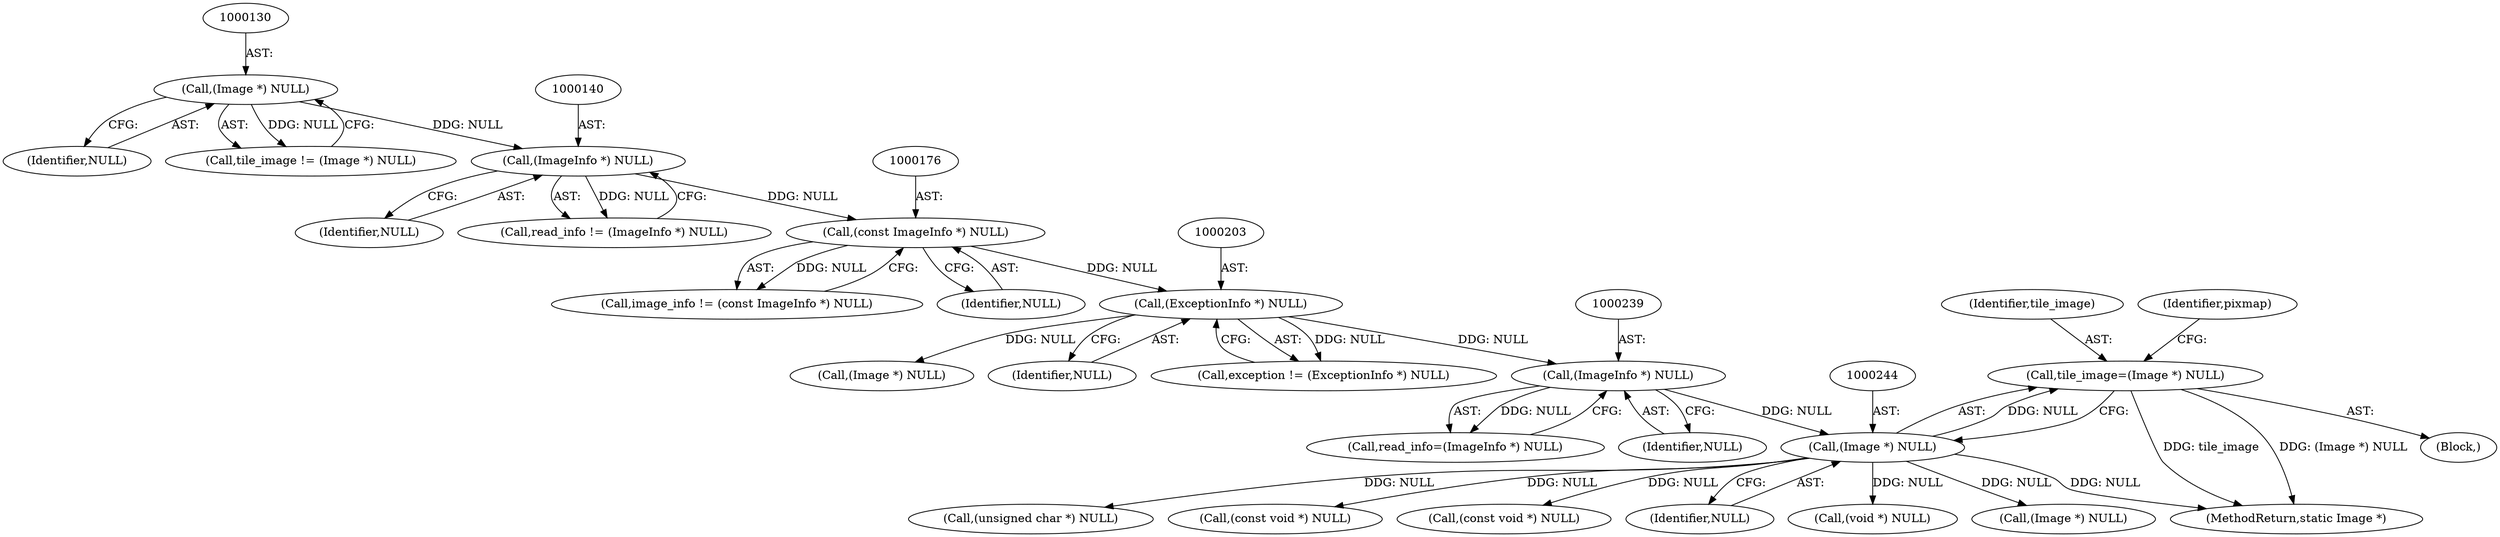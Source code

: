 digraph "0_ImageMagick_6b6bff054d569a77973f2140c0e86366e6168a6c_1@pointer" {
"1000241" [label="(Call,tile_image=(Image *) NULL)"];
"1000243" [label="(Call,(Image *) NULL)"];
"1000238" [label="(Call,(ImageInfo *) NULL)"];
"1000202" [label="(Call,(ExceptionInfo *) NULL)"];
"1000175" [label="(Call,(const ImageInfo *) NULL)"];
"1000139" [label="(Call,(ImageInfo *) NULL)"];
"1000129" [label="(Call,(Image *) NULL)"];
"1000175" [label="(Call,(const ImageInfo *) NULL)"];
"1000141" [label="(Identifier,NULL)"];
"1002224" [label="(Call,(void *) NULL)"];
"1001174" [label="(Call,(Image *) NULL)"];
"1000200" [label="(Call,exception != (ExceptionInfo *) NULL)"];
"1002040" [label="(Call,(unsigned char *) NULL)"];
"1000242" [label="(Identifier,tile_image)"];
"1000173" [label="(Call,image_info != (const ImageInfo *) NULL)"];
"1000129" [label="(Call,(Image *) NULL)"];
"1002112" [label="(Call,(const void *) NULL)"];
"1000177" [label="(Identifier,NULL)"];
"1000233" [label="(Call,(Image *) NULL)"];
"1000240" [label="(Identifier,NULL)"];
"1000131" [label="(Identifier,NULL)"];
"1002074" [label="(Call,(const void *) NULL)"];
"1002575" [label="(MethodReturn,static Image *)"];
"1000202" [label="(Call,(ExceptionInfo *) NULL)"];
"1000238" [label="(Call,(ImageInfo *) NULL)"];
"1000241" [label="(Call,tile_image=(Image *) NULL)"];
"1000139" [label="(Call,(ImageInfo *) NULL)"];
"1000248" [label="(Identifier,pixmap)"];
"1000204" [label="(Identifier,NULL)"];
"1000236" [label="(Call,read_info=(ImageInfo *) NULL)"];
"1000137" [label="(Call,read_info != (ImageInfo *) NULL)"];
"1000127" [label="(Call,tile_image != (Image *) NULL)"];
"1000245" [label="(Identifier,NULL)"];
"1000243" [label="(Call,(Image *) NULL)"];
"1000124" [label="(Block,)"];
"1000241" -> "1000124"  [label="AST: "];
"1000241" -> "1000243"  [label="CFG: "];
"1000242" -> "1000241"  [label="AST: "];
"1000243" -> "1000241"  [label="AST: "];
"1000248" -> "1000241"  [label="CFG: "];
"1000241" -> "1002575"  [label="DDG: tile_image"];
"1000241" -> "1002575"  [label="DDG: (Image *) NULL"];
"1000243" -> "1000241"  [label="DDG: NULL"];
"1000243" -> "1000245"  [label="CFG: "];
"1000244" -> "1000243"  [label="AST: "];
"1000245" -> "1000243"  [label="AST: "];
"1000243" -> "1002575"  [label="DDG: NULL"];
"1000238" -> "1000243"  [label="DDG: NULL"];
"1000243" -> "1001174"  [label="DDG: NULL"];
"1000243" -> "1002040"  [label="DDG: NULL"];
"1000243" -> "1002074"  [label="DDG: NULL"];
"1000243" -> "1002112"  [label="DDG: NULL"];
"1000243" -> "1002224"  [label="DDG: NULL"];
"1000238" -> "1000236"  [label="AST: "];
"1000238" -> "1000240"  [label="CFG: "];
"1000239" -> "1000238"  [label="AST: "];
"1000240" -> "1000238"  [label="AST: "];
"1000236" -> "1000238"  [label="CFG: "];
"1000238" -> "1000236"  [label="DDG: NULL"];
"1000202" -> "1000238"  [label="DDG: NULL"];
"1000202" -> "1000200"  [label="AST: "];
"1000202" -> "1000204"  [label="CFG: "];
"1000203" -> "1000202"  [label="AST: "];
"1000204" -> "1000202"  [label="AST: "];
"1000200" -> "1000202"  [label="CFG: "];
"1000202" -> "1000200"  [label="DDG: NULL"];
"1000175" -> "1000202"  [label="DDG: NULL"];
"1000202" -> "1000233"  [label="DDG: NULL"];
"1000175" -> "1000173"  [label="AST: "];
"1000175" -> "1000177"  [label="CFG: "];
"1000176" -> "1000175"  [label="AST: "];
"1000177" -> "1000175"  [label="AST: "];
"1000173" -> "1000175"  [label="CFG: "];
"1000175" -> "1000173"  [label="DDG: NULL"];
"1000139" -> "1000175"  [label="DDG: NULL"];
"1000139" -> "1000137"  [label="AST: "];
"1000139" -> "1000141"  [label="CFG: "];
"1000140" -> "1000139"  [label="AST: "];
"1000141" -> "1000139"  [label="AST: "];
"1000137" -> "1000139"  [label="CFG: "];
"1000139" -> "1000137"  [label="DDG: NULL"];
"1000129" -> "1000139"  [label="DDG: NULL"];
"1000129" -> "1000127"  [label="AST: "];
"1000129" -> "1000131"  [label="CFG: "];
"1000130" -> "1000129"  [label="AST: "];
"1000131" -> "1000129"  [label="AST: "];
"1000127" -> "1000129"  [label="CFG: "];
"1000129" -> "1000127"  [label="DDG: NULL"];
}
